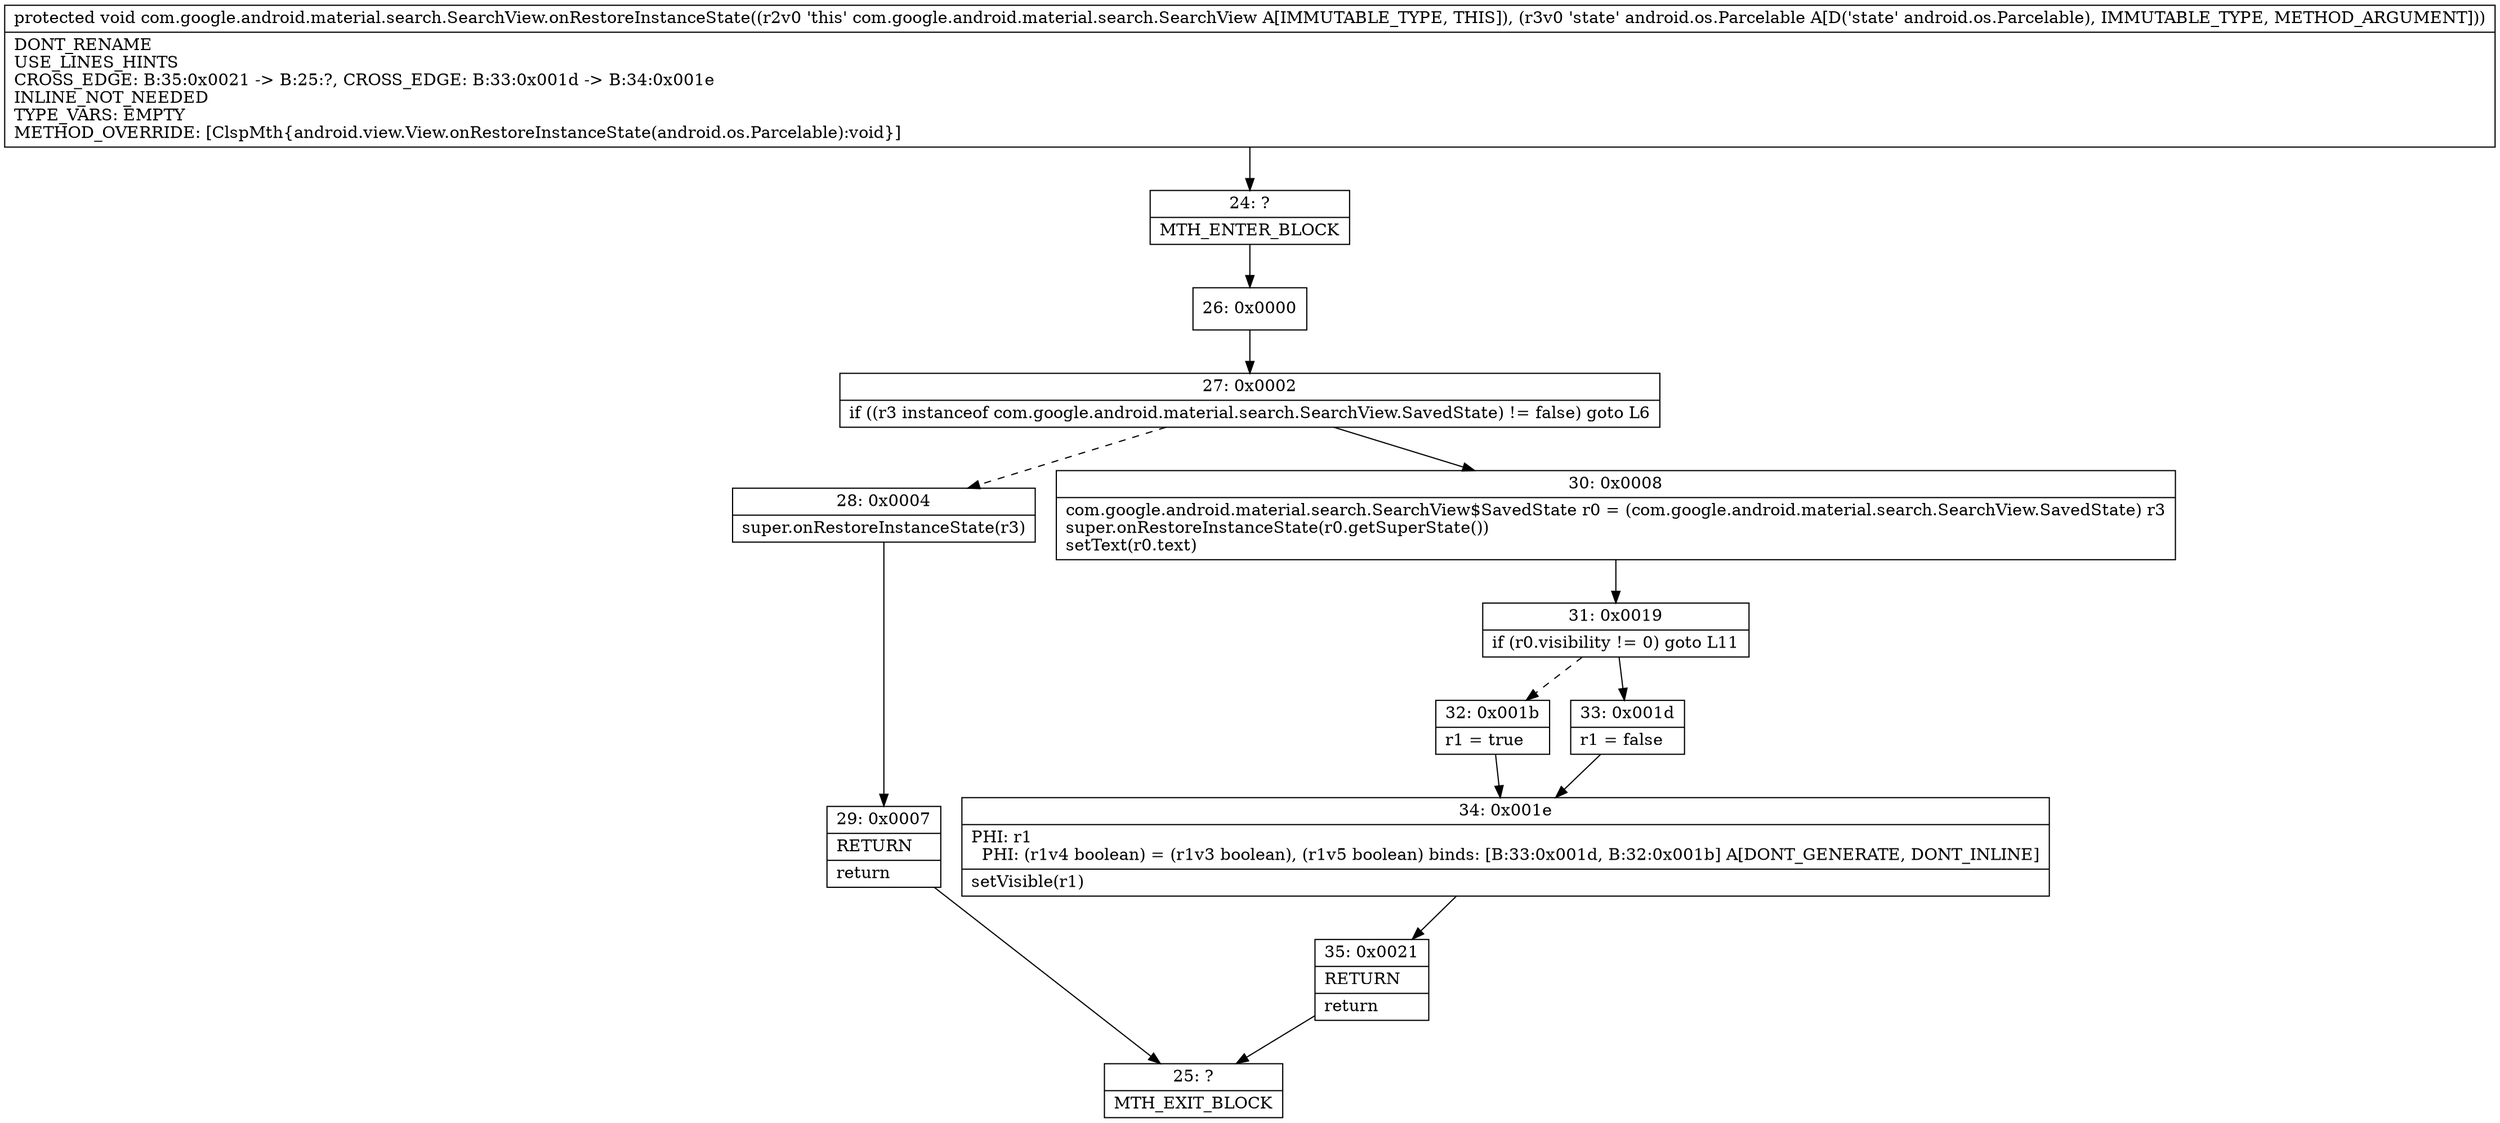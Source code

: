 digraph "CFG forcom.google.android.material.search.SearchView.onRestoreInstanceState(Landroid\/os\/Parcelable;)V" {
Node_24 [shape=record,label="{24\:\ ?|MTH_ENTER_BLOCK\l}"];
Node_26 [shape=record,label="{26\:\ 0x0000}"];
Node_27 [shape=record,label="{27\:\ 0x0002|if ((r3 instanceof com.google.android.material.search.SearchView.SavedState) != false) goto L6\l}"];
Node_28 [shape=record,label="{28\:\ 0x0004|super.onRestoreInstanceState(r3)\l}"];
Node_29 [shape=record,label="{29\:\ 0x0007|RETURN\l|return\l}"];
Node_25 [shape=record,label="{25\:\ ?|MTH_EXIT_BLOCK\l}"];
Node_30 [shape=record,label="{30\:\ 0x0008|com.google.android.material.search.SearchView$SavedState r0 = (com.google.android.material.search.SearchView.SavedState) r3\lsuper.onRestoreInstanceState(r0.getSuperState())\lsetText(r0.text)\l}"];
Node_31 [shape=record,label="{31\:\ 0x0019|if (r0.visibility != 0) goto L11\l}"];
Node_32 [shape=record,label="{32\:\ 0x001b|r1 = true\l}"];
Node_34 [shape=record,label="{34\:\ 0x001e|PHI: r1 \l  PHI: (r1v4 boolean) = (r1v3 boolean), (r1v5 boolean) binds: [B:33:0x001d, B:32:0x001b] A[DONT_GENERATE, DONT_INLINE]\l|setVisible(r1)\l}"];
Node_35 [shape=record,label="{35\:\ 0x0021|RETURN\l|return\l}"];
Node_33 [shape=record,label="{33\:\ 0x001d|r1 = false\l}"];
MethodNode[shape=record,label="{protected void com.google.android.material.search.SearchView.onRestoreInstanceState((r2v0 'this' com.google.android.material.search.SearchView A[IMMUTABLE_TYPE, THIS]), (r3v0 'state' android.os.Parcelable A[D('state' android.os.Parcelable), IMMUTABLE_TYPE, METHOD_ARGUMENT]))  | DONT_RENAME\lUSE_LINES_HINTS\lCROSS_EDGE: B:35:0x0021 \-\> B:25:?, CROSS_EDGE: B:33:0x001d \-\> B:34:0x001e\lINLINE_NOT_NEEDED\lTYPE_VARS: EMPTY\lMETHOD_OVERRIDE: [ClspMth\{android.view.View.onRestoreInstanceState(android.os.Parcelable):void\}]\l}"];
MethodNode -> Node_24;Node_24 -> Node_26;
Node_26 -> Node_27;
Node_27 -> Node_28[style=dashed];
Node_27 -> Node_30;
Node_28 -> Node_29;
Node_29 -> Node_25;
Node_30 -> Node_31;
Node_31 -> Node_32[style=dashed];
Node_31 -> Node_33;
Node_32 -> Node_34;
Node_34 -> Node_35;
Node_35 -> Node_25;
Node_33 -> Node_34;
}

